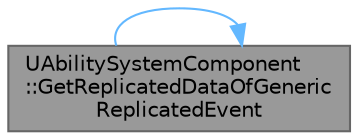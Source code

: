 digraph "UAbilitySystemComponent::GetReplicatedDataOfGenericReplicatedEvent"
{
 // INTERACTIVE_SVG=YES
 // LATEX_PDF_SIZE
  bgcolor="transparent";
  edge [fontname=Helvetica,fontsize=10,labelfontname=Helvetica,labelfontsize=10];
  node [fontname=Helvetica,fontsize=10,shape=box,height=0.2,width=0.4];
  rankdir="LR";
  Node1 [id="Node000001",label="UAbilitySystemComponent\l::GetReplicatedDataOfGeneric\lReplicatedEvent",height=0.2,width=0.4,color="gray40", fillcolor="grey60", style="filled", fontcolor="black",tooltip="Gets replicated data of the given Generic Replicated Event."];
  Node1 -> Node1 [id="edge1_Node000001_Node000001",color="steelblue1",style="solid",tooltip=" "];
}
